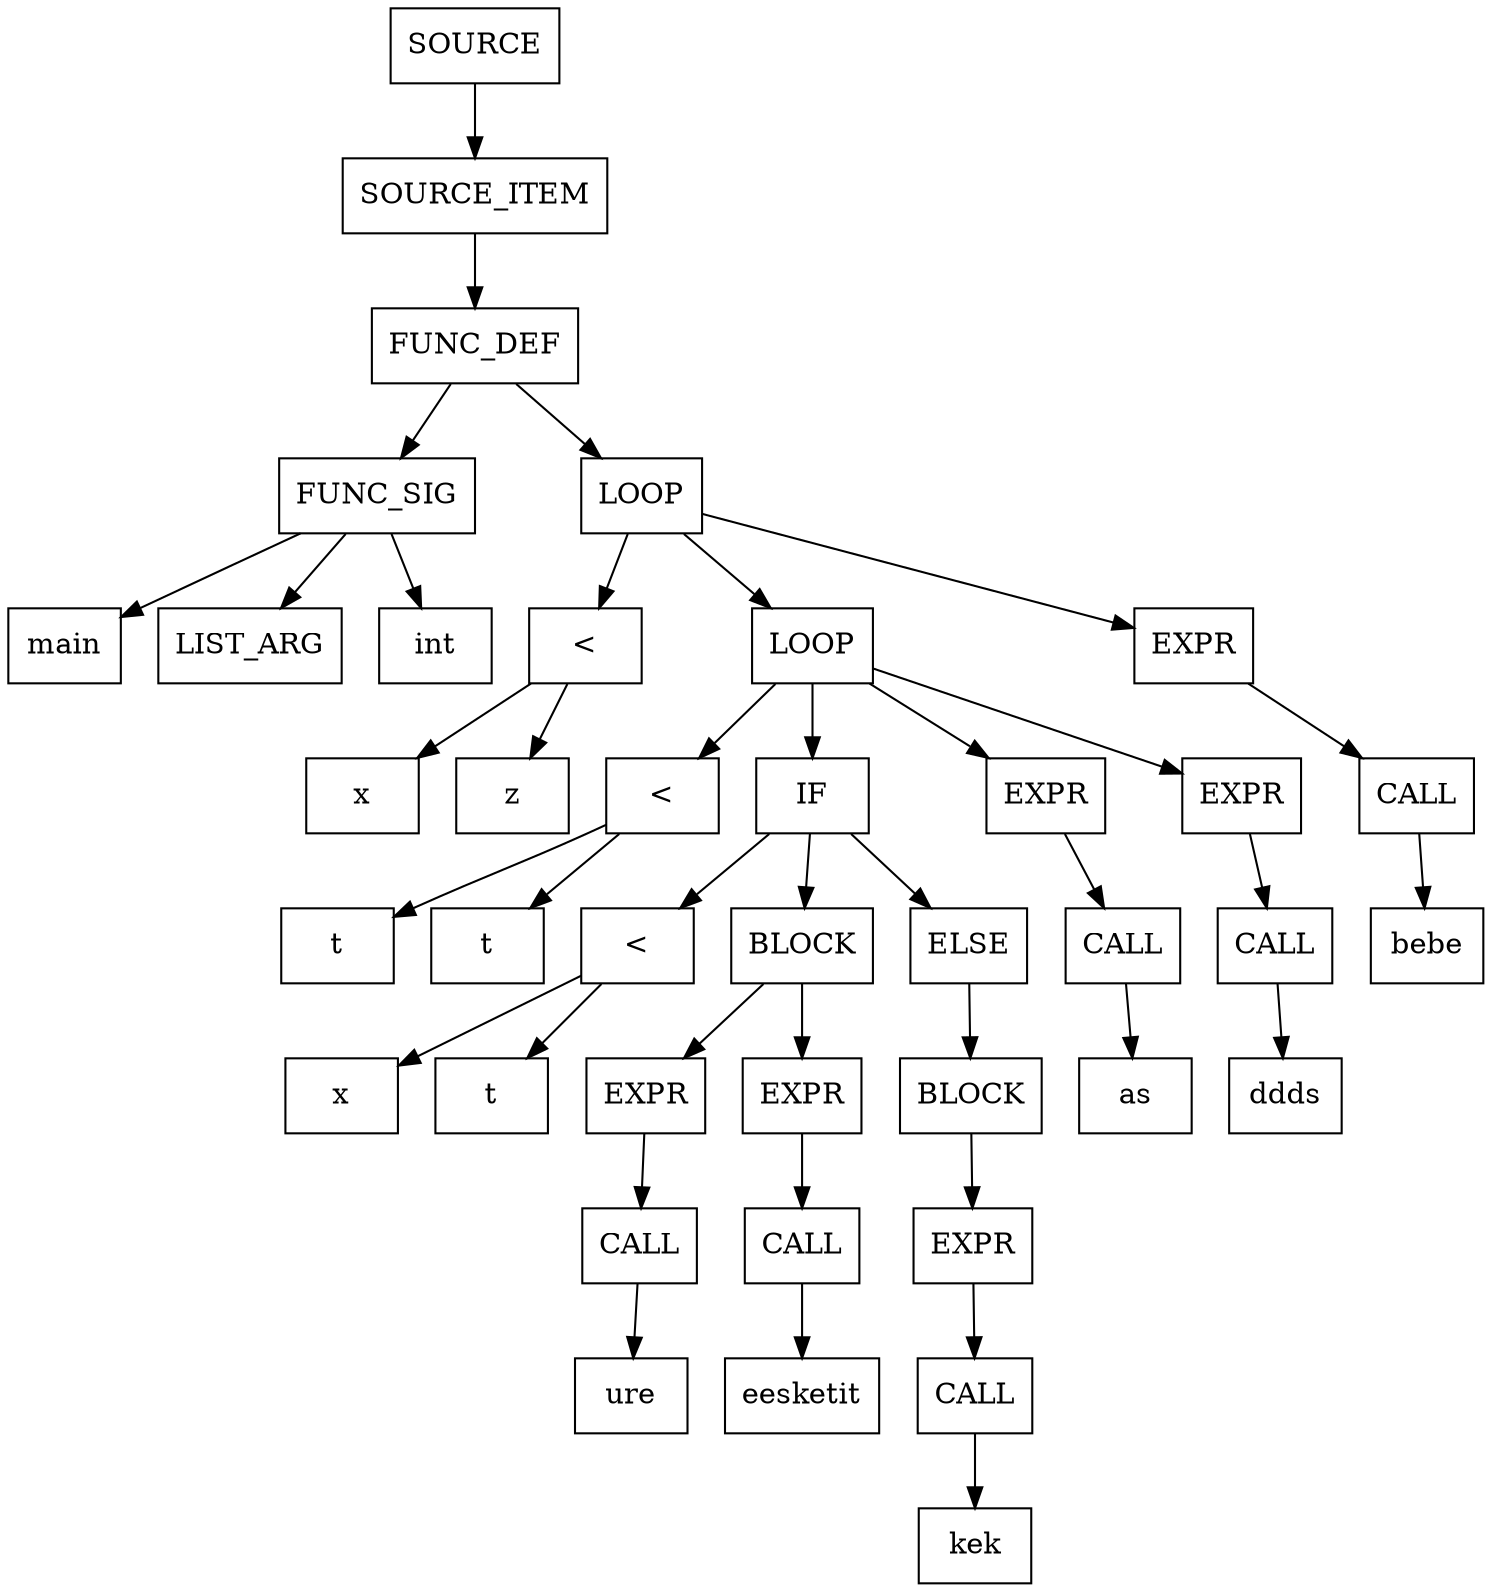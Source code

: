 digraph AST {
    node [shape=box];
    cluster_0_node3027981088 [label="SOURCE"];
    cluster_0_node3027980776 [label="SOURCE_ITEM"];
    cluster_0_node3027978592 [label="FUNC_DEF"];
    cluster_0_node3027928048 [label="FUNC_SIG"];
    cluster_0_node3027927424 [label="main"];
    cluster_0_node3027927736 [label="LIST_ARG"];
    cluster_0_node3027928672 [label="int"];
    cluster_0_node3027978904 [label="LOOP"];
    cluster_0_node3027930232 [label="<"];
    cluster_0_node3027930544 [label="x"];
    cluster_0_node3027931168 [label="z"];
    cluster_0_node3027976096 [label="LOOP"];
    cluster_0_node3027932104 [label="<"];
    cluster_0_node3027932416 [label="t"];
    cluster_0_node3027933040 [label="t"];
    cluster_0_node3027972040 [label="IF"];
    cluster_0_node3027933976 [label="<"];
    cluster_0_node3027934288 [label="x"];
    cluster_0_node3027934912 [label="t"];
    cluster_0_node3027952072 [label="BLOCK"];
    cluster_0_node3027948952 [label="EXPR"];
    cluster_0_node3027948640 [label="CALL"];
    cluster_0_node3027948328 [label="ure"];
    cluster_0_node3027951760 [label="EXPR"];
    cluster_0_node3027951448 [label="CALL"];
    cluster_0_node3027951136 [label="eesketit"];
    cluster_0_node3027969856 [label="ELSE"];
    cluster_0_node3027970168 [label="BLOCK"];
    cluster_0_node3027971728 [label="EXPR"];
    cluster_0_node3027971416 [label="CALL"];
    cluster_0_node3027971104 [label="kek"];
    cluster_0_node3027974848 [label="EXPR"];
    cluster_0_node3027974536 [label="CALL"];
    cluster_0_node3027974224 [label="as"];
    cluster_0_node3027977656 [label="EXPR"];
    cluster_0_node3027977344 [label="CALL"];
    cluster_0_node3027977032 [label="ddds"];
    cluster_0_node3027980464 [label="EXPR"];
    cluster_0_node3027980152 [label="CALL"];
    cluster_0_node3027979840 [label="bebe"];
    cluster_0_node3027981088 -> cluster_0_node3027980776;
    cluster_0_node3027980776 -> cluster_0_node3027978592;
    cluster_0_node3027978592 -> cluster_0_node3027928048;
    cluster_0_node3027928048 -> cluster_0_node3027927424;
    cluster_0_node3027928048 -> cluster_0_node3027927736;
    cluster_0_node3027928048 -> cluster_0_node3027928672;
    cluster_0_node3027978592 -> cluster_0_node3027978904;
    cluster_0_node3027978904 -> cluster_0_node3027930232;
    cluster_0_node3027930232 -> cluster_0_node3027930544;
    cluster_0_node3027930232 -> cluster_0_node3027931168;
    cluster_0_node3027978904 -> cluster_0_node3027976096;
    cluster_0_node3027976096 -> cluster_0_node3027932104;
    cluster_0_node3027932104 -> cluster_0_node3027932416;
    cluster_0_node3027932104 -> cluster_0_node3027933040;
    cluster_0_node3027976096 -> cluster_0_node3027972040;
    cluster_0_node3027972040 -> cluster_0_node3027933976;
    cluster_0_node3027933976 -> cluster_0_node3027934288;
    cluster_0_node3027933976 -> cluster_0_node3027934912;
    cluster_0_node3027972040 -> cluster_0_node3027952072;
    cluster_0_node3027952072 -> cluster_0_node3027948952;
    cluster_0_node3027948952 -> cluster_0_node3027948640;
    cluster_0_node3027948640 -> cluster_0_node3027948328;
    cluster_0_node3027952072 -> cluster_0_node3027951760;
    cluster_0_node3027951760 -> cluster_0_node3027951448;
    cluster_0_node3027951448 -> cluster_0_node3027951136;
    cluster_0_node3027972040 -> cluster_0_node3027969856;
    cluster_0_node3027969856 -> cluster_0_node3027970168;
    cluster_0_node3027970168 -> cluster_0_node3027971728;
    cluster_0_node3027971728 -> cluster_0_node3027971416;
    cluster_0_node3027971416 -> cluster_0_node3027971104;
    cluster_0_node3027976096 -> cluster_0_node3027974848;
    cluster_0_node3027974848 -> cluster_0_node3027974536;
    cluster_0_node3027974536 -> cluster_0_node3027974224;
    cluster_0_node3027976096 -> cluster_0_node3027977656;
    cluster_0_node3027977656 -> cluster_0_node3027977344;
    cluster_0_node3027977344 -> cluster_0_node3027977032;
    cluster_0_node3027978904 -> cluster_0_node3027980464;
    cluster_0_node3027980464 -> cluster_0_node3027980152;
    cluster_0_node3027980152 -> cluster_0_node3027979840;
}
